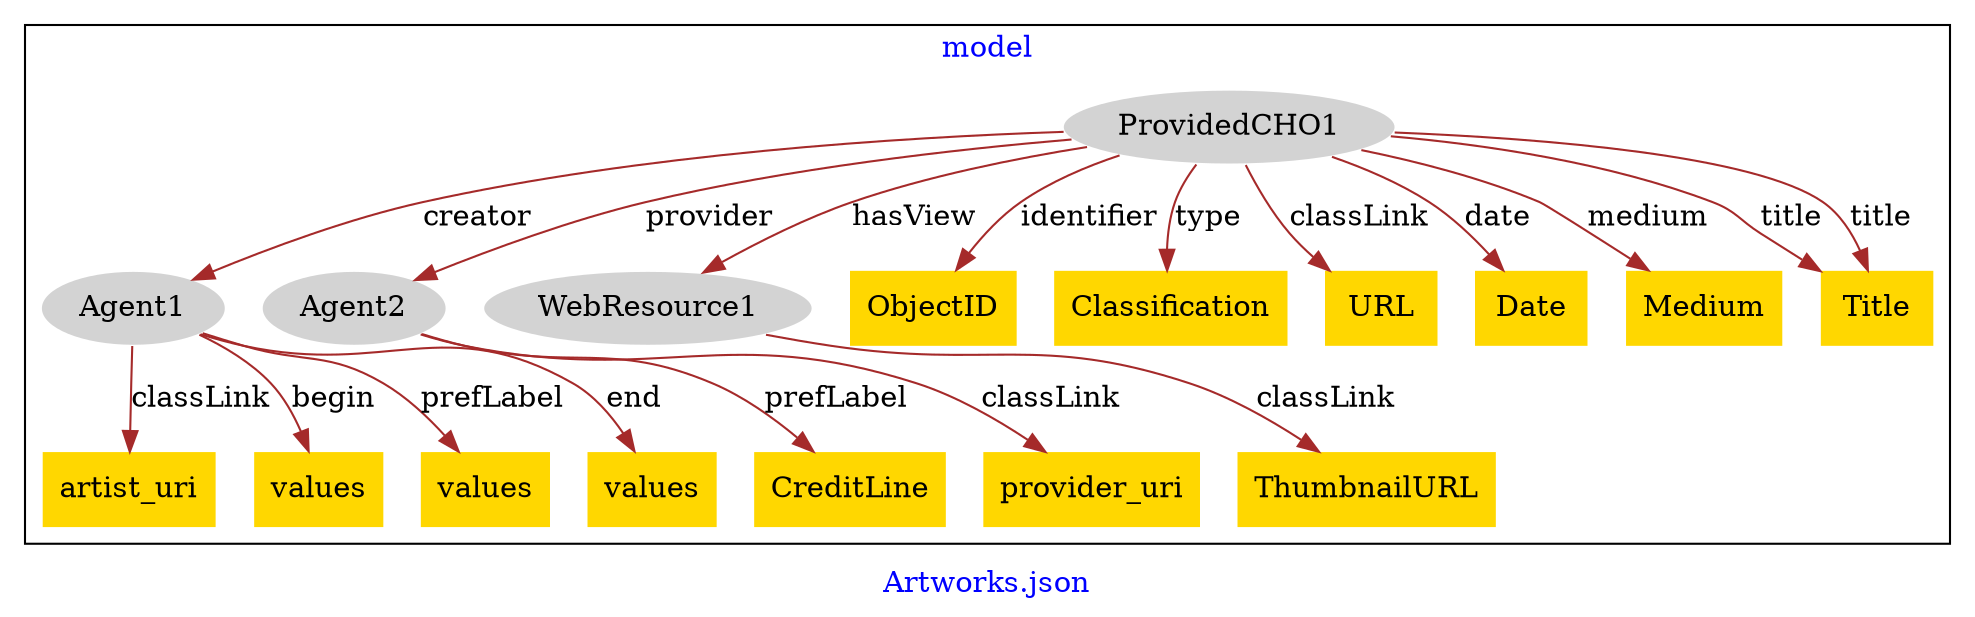 digraph n0 {
fontcolor="blue"
remincross="true"
label="Artworks.json"
subgraph cluster {
label="model"
n2[style="filled",color="white",fillcolor="lightgray",label="ProvidedCHO1"];
n3[style="filled",color="white",fillcolor="lightgray",label="Agent1"];
n4[style="filled",color="white",fillcolor="lightgray",label="Agent2"];
n5[style="filled",color="white",fillcolor="lightgray",label="WebResource1"];
n6[shape="plaintext",style="filled",fillcolor="gold",label="CreditLine"];
n7[shape="plaintext",style="filled",fillcolor="gold",label="provider_uri"];
n8[shape="plaintext",style="filled",fillcolor="gold",label="ObjectID"];
n9[shape="plaintext",style="filled",fillcolor="gold",label="Classification"];
n10[shape="plaintext",style="filled",fillcolor="gold",label="artist_uri"];
n11[shape="plaintext",style="filled",fillcolor="gold",label="URL"];
n12[shape="plaintext",style="filled",fillcolor="gold",label="ThumbnailURL"];
n13[shape="plaintext",style="filled",fillcolor="gold",label="values"];
n14[shape="plaintext",style="filled",fillcolor="gold",label="Date"];
n15[shape="plaintext",style="filled",fillcolor="gold",label="values"];
n16[shape="plaintext",style="filled",fillcolor="gold",label="Medium"];
n17[shape="plaintext",style="filled",fillcolor="gold",label="values"];
n18[shape="plaintext",style="filled",fillcolor="gold",label="Title"];
}
n2 -> n3[color="brown",fontcolor="black",label="creator"]
n2 -> n4[color="brown",fontcolor="black",label="provider"]
n2 -> n5[color="brown",fontcolor="black",label="hasView"]
n4 -> n6[color="brown",fontcolor="black",label="prefLabel"]
n4 -> n7[color="brown",fontcolor="black",label="classLink"]
n2 -> n8[color="brown",fontcolor="black",label="identifier"]
n2 -> n9[color="brown",fontcolor="black",label="type"]
n3 -> n10[color="brown",fontcolor="black",label="classLink"]
n2 -> n11[color="brown",fontcolor="black",label="classLink"]
n5 -> n12[color="brown",fontcolor="black",label="classLink"]
n3 -> n13[color="brown",fontcolor="black",label="begin"]
n2 -> n14[color="brown",fontcolor="black",label="date"]
n3 -> n15[color="brown",fontcolor="black",label="prefLabel"]
n2 -> n16[color="brown",fontcolor="black",label="medium"]
n3 -> n17[color="brown",fontcolor="black",label="end"]
n2 -> n18[color="brown",fontcolor="black",label="title"]
n2 -> n18[color="brown",fontcolor="black",label="title"]
}
